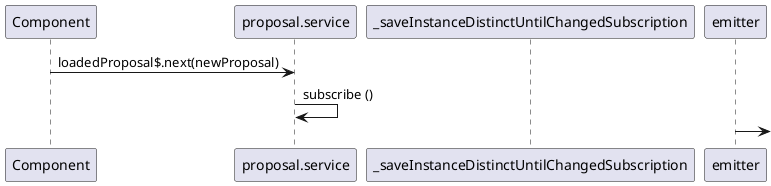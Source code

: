 @startuml



participant Component as comp
participant "proposal.service" as ps

participant _saveInstanceDistinctUntilChangedSubscription

comp -> ps : loadedProposal$.next(newProposal)
ps -> ps : subscribe ()
emitter ->




@enduml